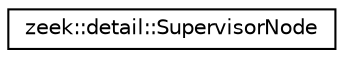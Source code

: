 digraph "Graphical Class Hierarchy"
{
 // LATEX_PDF_SIZE
  edge [fontname="Helvetica",fontsize="10",labelfontname="Helvetica",labelfontsize="10"];
  node [fontname="Helvetica",fontsize="10",shape=record];
  rankdir="LR";
  Node0 [label="zeek::detail::SupervisorNode",height=0.2,width=0.4,color="black", fillcolor="white", style="filled",URL="$de/d65/structzeek_1_1detail_1_1SupervisorNode.html",tooltip=" "];
}
